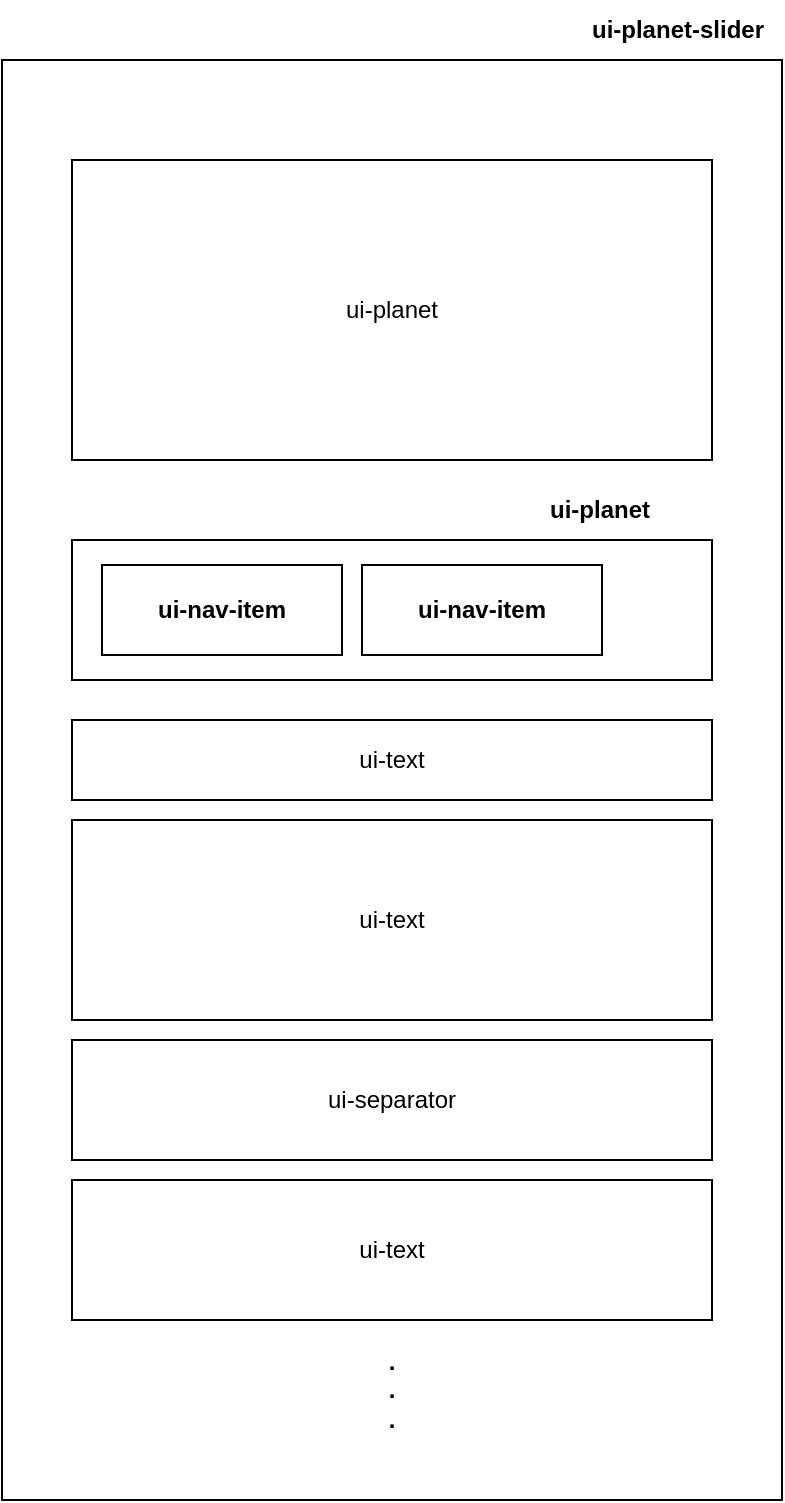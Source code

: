 <mxfile>
    <diagram id="RPy-i5b2ThRWYcu8mVJ7" name="ui-planet-slider">
        <mxGraphModel dx="915" dy="665" grid="1" gridSize="10" guides="1" tooltips="1" connect="1" arrows="1" fold="1" page="1" pageScale="1" pageWidth="827" pageHeight="1169" math="0" shadow="0">
            <root>
                <mxCell id="0"/>
                <mxCell id="1" parent="0"/>
                <mxCell id="5" value="" style="rounded=0;whiteSpace=wrap;html=1;" parent="1" vertex="1">
                    <mxGeometry x="120" y="80" width="390" height="720" as="geometry"/>
                </mxCell>
                <mxCell id="6" value="ui-planet" style="rounded=0;whiteSpace=wrap;html=1;" parent="1" vertex="1">
                    <mxGeometry x="155" y="130" width="320" height="150" as="geometry"/>
                </mxCell>
                <mxCell id="7" value="" style="rounded=0;whiteSpace=wrap;html=1;" parent="1" vertex="1">
                    <mxGeometry x="155" y="320" width="320" height="70" as="geometry"/>
                </mxCell>
                <mxCell id="8" value="ui-nav-item" style="rounded=0;whiteSpace=wrap;html=1;fontStyle=1" parent="1" vertex="1">
                    <mxGeometry x="170" y="332.5" width="120" height="45" as="geometry"/>
                </mxCell>
                <mxCell id="9" value="&lt;span&gt;ui-nav-item&lt;/span&gt;" style="rounded=0;whiteSpace=wrap;html=1;fontStyle=1" parent="1" vertex="1">
                    <mxGeometry x="300" y="332.5" width="120" height="45" as="geometry"/>
                </mxCell>
                <mxCell id="10" value="ui-planet" style="text;html=1;strokeColor=none;fillColor=none;align=center;verticalAlign=middle;whiteSpace=wrap;rounded=0;fontStyle=1" parent="1" vertex="1">
                    <mxGeometry x="367" y="290" width="104" height="30" as="geometry"/>
                </mxCell>
                <mxCell id="11" value="ui-text" style="rounded=0;whiteSpace=wrap;html=1;" parent="1" vertex="1">
                    <mxGeometry x="155" y="410" width="320" height="40" as="geometry"/>
                </mxCell>
                <mxCell id="13" value="ui-text" style="rounded=0;whiteSpace=wrap;html=1;" parent="1" vertex="1">
                    <mxGeometry x="155" y="460" width="320" height="100" as="geometry"/>
                </mxCell>
                <mxCell id="14" value="ui-separator" style="rounded=0;whiteSpace=wrap;html=1;" parent="1" vertex="1">
                    <mxGeometry x="155" y="570" width="320" height="60" as="geometry"/>
                </mxCell>
                <mxCell id="15" value="ui-text" style="rounded=0;whiteSpace=wrap;html=1;" parent="1" vertex="1">
                    <mxGeometry x="155" y="640" width="320" height="70" as="geometry"/>
                </mxCell>
                <mxCell id="16" value=".&lt;br&gt;.&lt;br&gt;." style="text;html=1;strokeColor=none;fillColor=none;align=center;verticalAlign=middle;whiteSpace=wrap;rounded=0;fontStyle=1" parent="1" vertex="1">
                    <mxGeometry x="263" y="730" width="104" height="30" as="geometry"/>
                </mxCell>
                <mxCell id="17" value="ui-planet-slider" style="text;html=1;strokeColor=none;fillColor=none;align=center;verticalAlign=middle;whiteSpace=wrap;rounded=0;fontStyle=1" parent="1" vertex="1">
                    <mxGeometry x="406" y="50" width="104" height="30" as="geometry"/>
                </mxCell>
            </root>
        </mxGraphModel>
    </diagram>
</mxfile>
